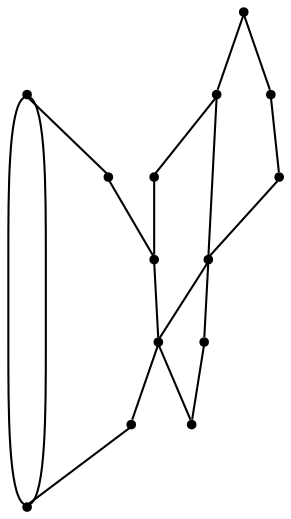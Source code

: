 graph {
  node [shape=point,comment="{\"directed\":false,\"doi\":\"10.1007/3-540-44541-2_30\",\"figure\":\"? (1)\"}"]

  v0 [pos="1494.9999491373699,820.0602025615487"]
  v1 [pos="896.5000152587892,1023.5930052403631"]
  v2 [pos="1128.999964396159,946.0804028287636"]
  v3 [pos="1266.499964396159,898.5729249190779"]
  v4 [pos="1392.7500406901042,856.3160767255224"]
  v5 [pos="859.0000152587892,667.5358063111828"]
  v6 [pos="993.7500000000001,637.280906176791"]
  v7 [pos="1111.5000406901042,610.0266202341925"]
  v8 [pos="1144.9999491373699,671.0362261219361"]
  v9 [pos="968.7500000000001,922.326791050923"]
  v10 [pos="1026.4999389648438,840.0636188961581"]
  v11 [pos="1211.2500508626304,792.3058566459856"]
  v12 [pos="1228.749974568685,1049.847171237032"]
  v13 [pos="1417.5000508626304,1248.6291498186763"]

  v0 -- v13 [id="-1",pos="1494.9999491373699,820.0602025615487 1496.416727701823,498.6752697639522 1496.416727701823,498.6752697639522 1496.416727701823,498.6752697639522 746.4166641235352,498.6752697639522 746.4166641235352,498.6752697639522 746.4166641235352,498.6752697639522 746.4166641235352,1248.795751691663 746.4166641235352,1248.795751691663 746.4166641235352,1248.795751691663 1417.5000508626304,1248.6291498186763 1417.5000508626304,1248.6291498186763 1417.5000508626304,1248.6291498186763"]
  v13 -- v0 [id="-2",pos="1417.5000508626304,1248.6291498186763 1496.416727701823,1248.795751691663 1496.416727701823,1248.795751691663 1496.416727701823,1248.795751691663 1494.9999491373699,820.0602025615487 1494.9999491373699,820.0602025615487 1494.9999491373699,820.0602025615487"]
  v5 -- v10 [id="-4",pos="859.0000152587892,667.5358063111828 1026.4999389648438,840.0636188961581 1026.4999389648438,840.0636188961581 1026.4999389648438,840.0636188961581"]
  v10 -- v2 [id="-5",pos="1026.4999389648438,840.0636188961581 1128.999964396159,946.0804028287636 1128.999964396159,946.0804028287636 1128.999964396159,946.0804028287636"]
  v2 -- v12 [id="-6",pos="1128.999964396159,946.0804028287636 1228.749974568685,1049.847171237032 1228.749974568685,1049.847171237032 1228.749974568685,1049.847171237032"]
  v12 -- v13 [id="-7",pos="1228.749974568685,1049.847171237032 1417.5000508626304,1248.6291498186763 1417.5000508626304,1248.6291498186763 1417.5000508626304,1248.6291498186763"]
  v2 -- v1 [id="-9",pos="1128.999964396159,946.0804028287636 896.5000152587892,1023.5930052403631 896.5000152587892,1023.5930052403631 896.5000152587892,1023.5930052403631"]
  v7 -- v8 [id="-11",pos="1111.5000406901042,610.0266202341925 1144.9999491373699,671.0362261219361 1144.9999491373699,671.0362261219361 1144.9999491373699,671.0362261219361"]
  v8 -- v11 [id="-12",pos="1144.9999491373699,671.0362261219361 1211.2500508626304,792.3058566459856 1211.2500508626304,792.3058566459856 1211.2500508626304,792.3058566459856"]
  v11 -- v3 [id="-13",pos="1211.2500508626304,792.3058566459856 1266.499964396159,898.5729249190779 1266.499964396159,898.5729249190779 1266.499964396159,898.5729249190779"]
  v3 -- v2 [id="-15",pos="1266.499964396159,898.5729249190779 1128.999964396159,946.0804028287636 1128.999964396159,946.0804028287636 1128.999964396159,946.0804028287636"]
  v8 -- v10 [id="-19",pos="1144.9999491373699,671.0362261219361 1026.4999389648438,840.0636188961581 1026.4999389648438,840.0636188961581 1026.4999389648438,840.0636188961581"]
  v10 -- v9 [id="-20",pos="1026.4999389648438,840.0636188961581 968.7500000000001,922.326791050923 968.7500000000001,922.326791050923 968.7500000000001,922.326791050923"]
  v9 -- v1 [id="-21",pos="968.7500000000001,922.326791050923 896.5000152587892,1023.5930052403631 896.5000152587892,1023.5930052403631 896.5000152587892,1023.5930052403631"]
  v4 -- v3 [id="-23",pos="1392.7500406901042,856.3160767255224 1266.499964396159,898.5729249190779 1266.499964396159,898.5729249190779 1266.499964396159,898.5729249190779"]
  v0 -- v4 [id="-24",pos="1494.9999491373699,820.0602025615487 1392.7500406901042,856.3160767255224 1392.7500406901042,856.3160767255224 1392.7500406901042,856.3160767255224"]
  v7 -- v6 [id="-29",pos="1111.5000406901042,610.0266202341925 993.7500000000001,637.280906176791 993.7500000000001,637.280906176791 993.7500000000001,637.280906176791"]
  v6 -- v5 [id="-30",pos="993.7500000000001,637.280906176791 859.0000152587892,667.5358063111828 859.0000152587892,667.5358063111828 859.0000152587892,667.5358063111828"]
}